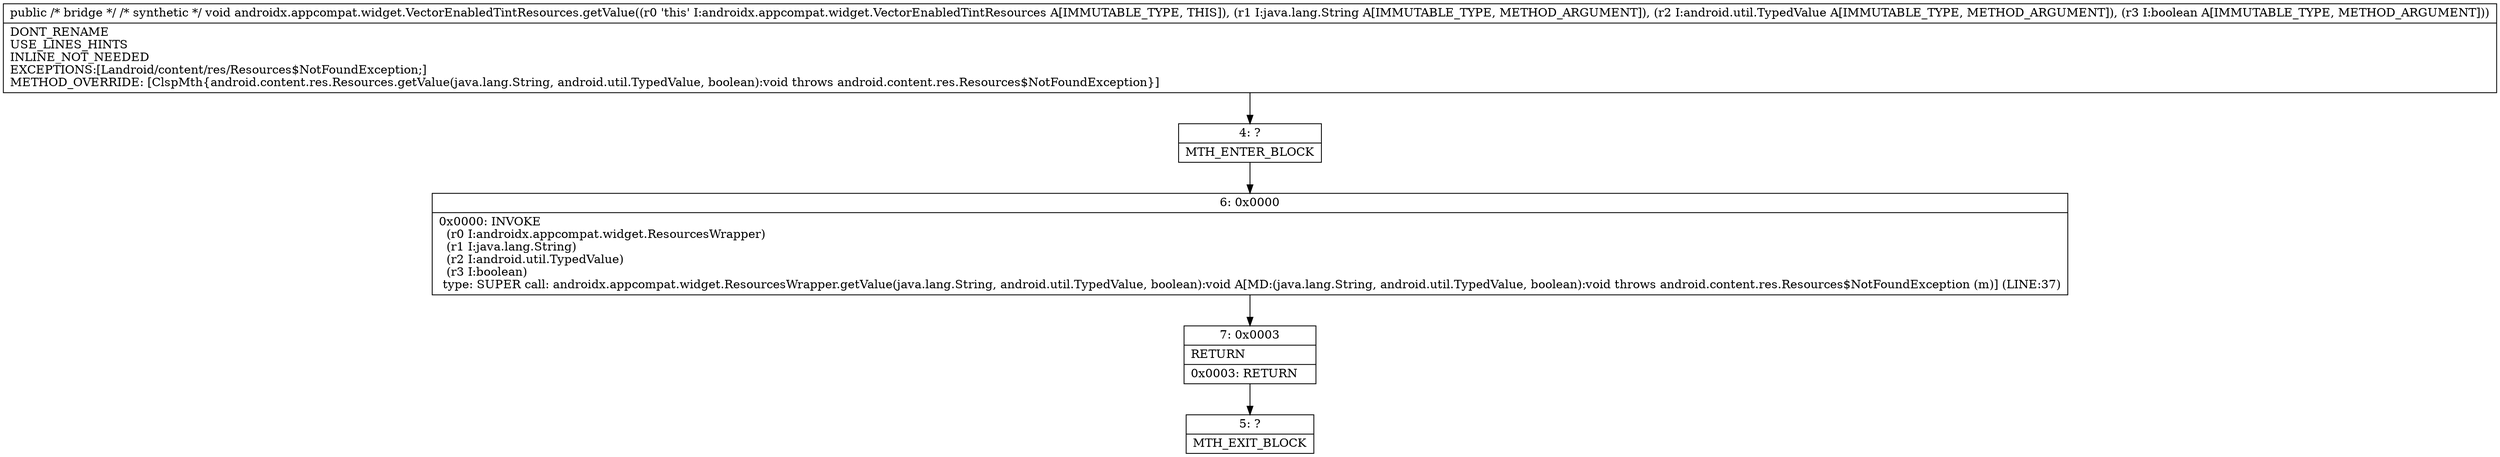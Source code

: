 digraph "CFG forandroidx.appcompat.widget.VectorEnabledTintResources.getValue(Ljava\/lang\/String;Landroid\/util\/TypedValue;Z)V" {
Node_4 [shape=record,label="{4\:\ ?|MTH_ENTER_BLOCK\l}"];
Node_6 [shape=record,label="{6\:\ 0x0000|0x0000: INVOKE  \l  (r0 I:androidx.appcompat.widget.ResourcesWrapper)\l  (r1 I:java.lang.String)\l  (r2 I:android.util.TypedValue)\l  (r3 I:boolean)\l type: SUPER call: androidx.appcompat.widget.ResourcesWrapper.getValue(java.lang.String, android.util.TypedValue, boolean):void A[MD:(java.lang.String, android.util.TypedValue, boolean):void throws android.content.res.Resources$NotFoundException (m)] (LINE:37)\l}"];
Node_7 [shape=record,label="{7\:\ 0x0003|RETURN\l|0x0003: RETURN   \l}"];
Node_5 [shape=record,label="{5\:\ ?|MTH_EXIT_BLOCK\l}"];
MethodNode[shape=record,label="{public \/* bridge *\/ \/* synthetic *\/ void androidx.appcompat.widget.VectorEnabledTintResources.getValue((r0 'this' I:androidx.appcompat.widget.VectorEnabledTintResources A[IMMUTABLE_TYPE, THIS]), (r1 I:java.lang.String A[IMMUTABLE_TYPE, METHOD_ARGUMENT]), (r2 I:android.util.TypedValue A[IMMUTABLE_TYPE, METHOD_ARGUMENT]), (r3 I:boolean A[IMMUTABLE_TYPE, METHOD_ARGUMENT]))  | DONT_RENAME\lUSE_LINES_HINTS\lINLINE_NOT_NEEDED\lEXCEPTIONS:[Landroid\/content\/res\/Resources$NotFoundException;]\lMETHOD_OVERRIDE: [ClspMth\{android.content.res.Resources.getValue(java.lang.String, android.util.TypedValue, boolean):void throws android.content.res.Resources$NotFoundException\}]\l}"];
MethodNode -> Node_4;Node_4 -> Node_6;
Node_6 -> Node_7;
Node_7 -> Node_5;
}

